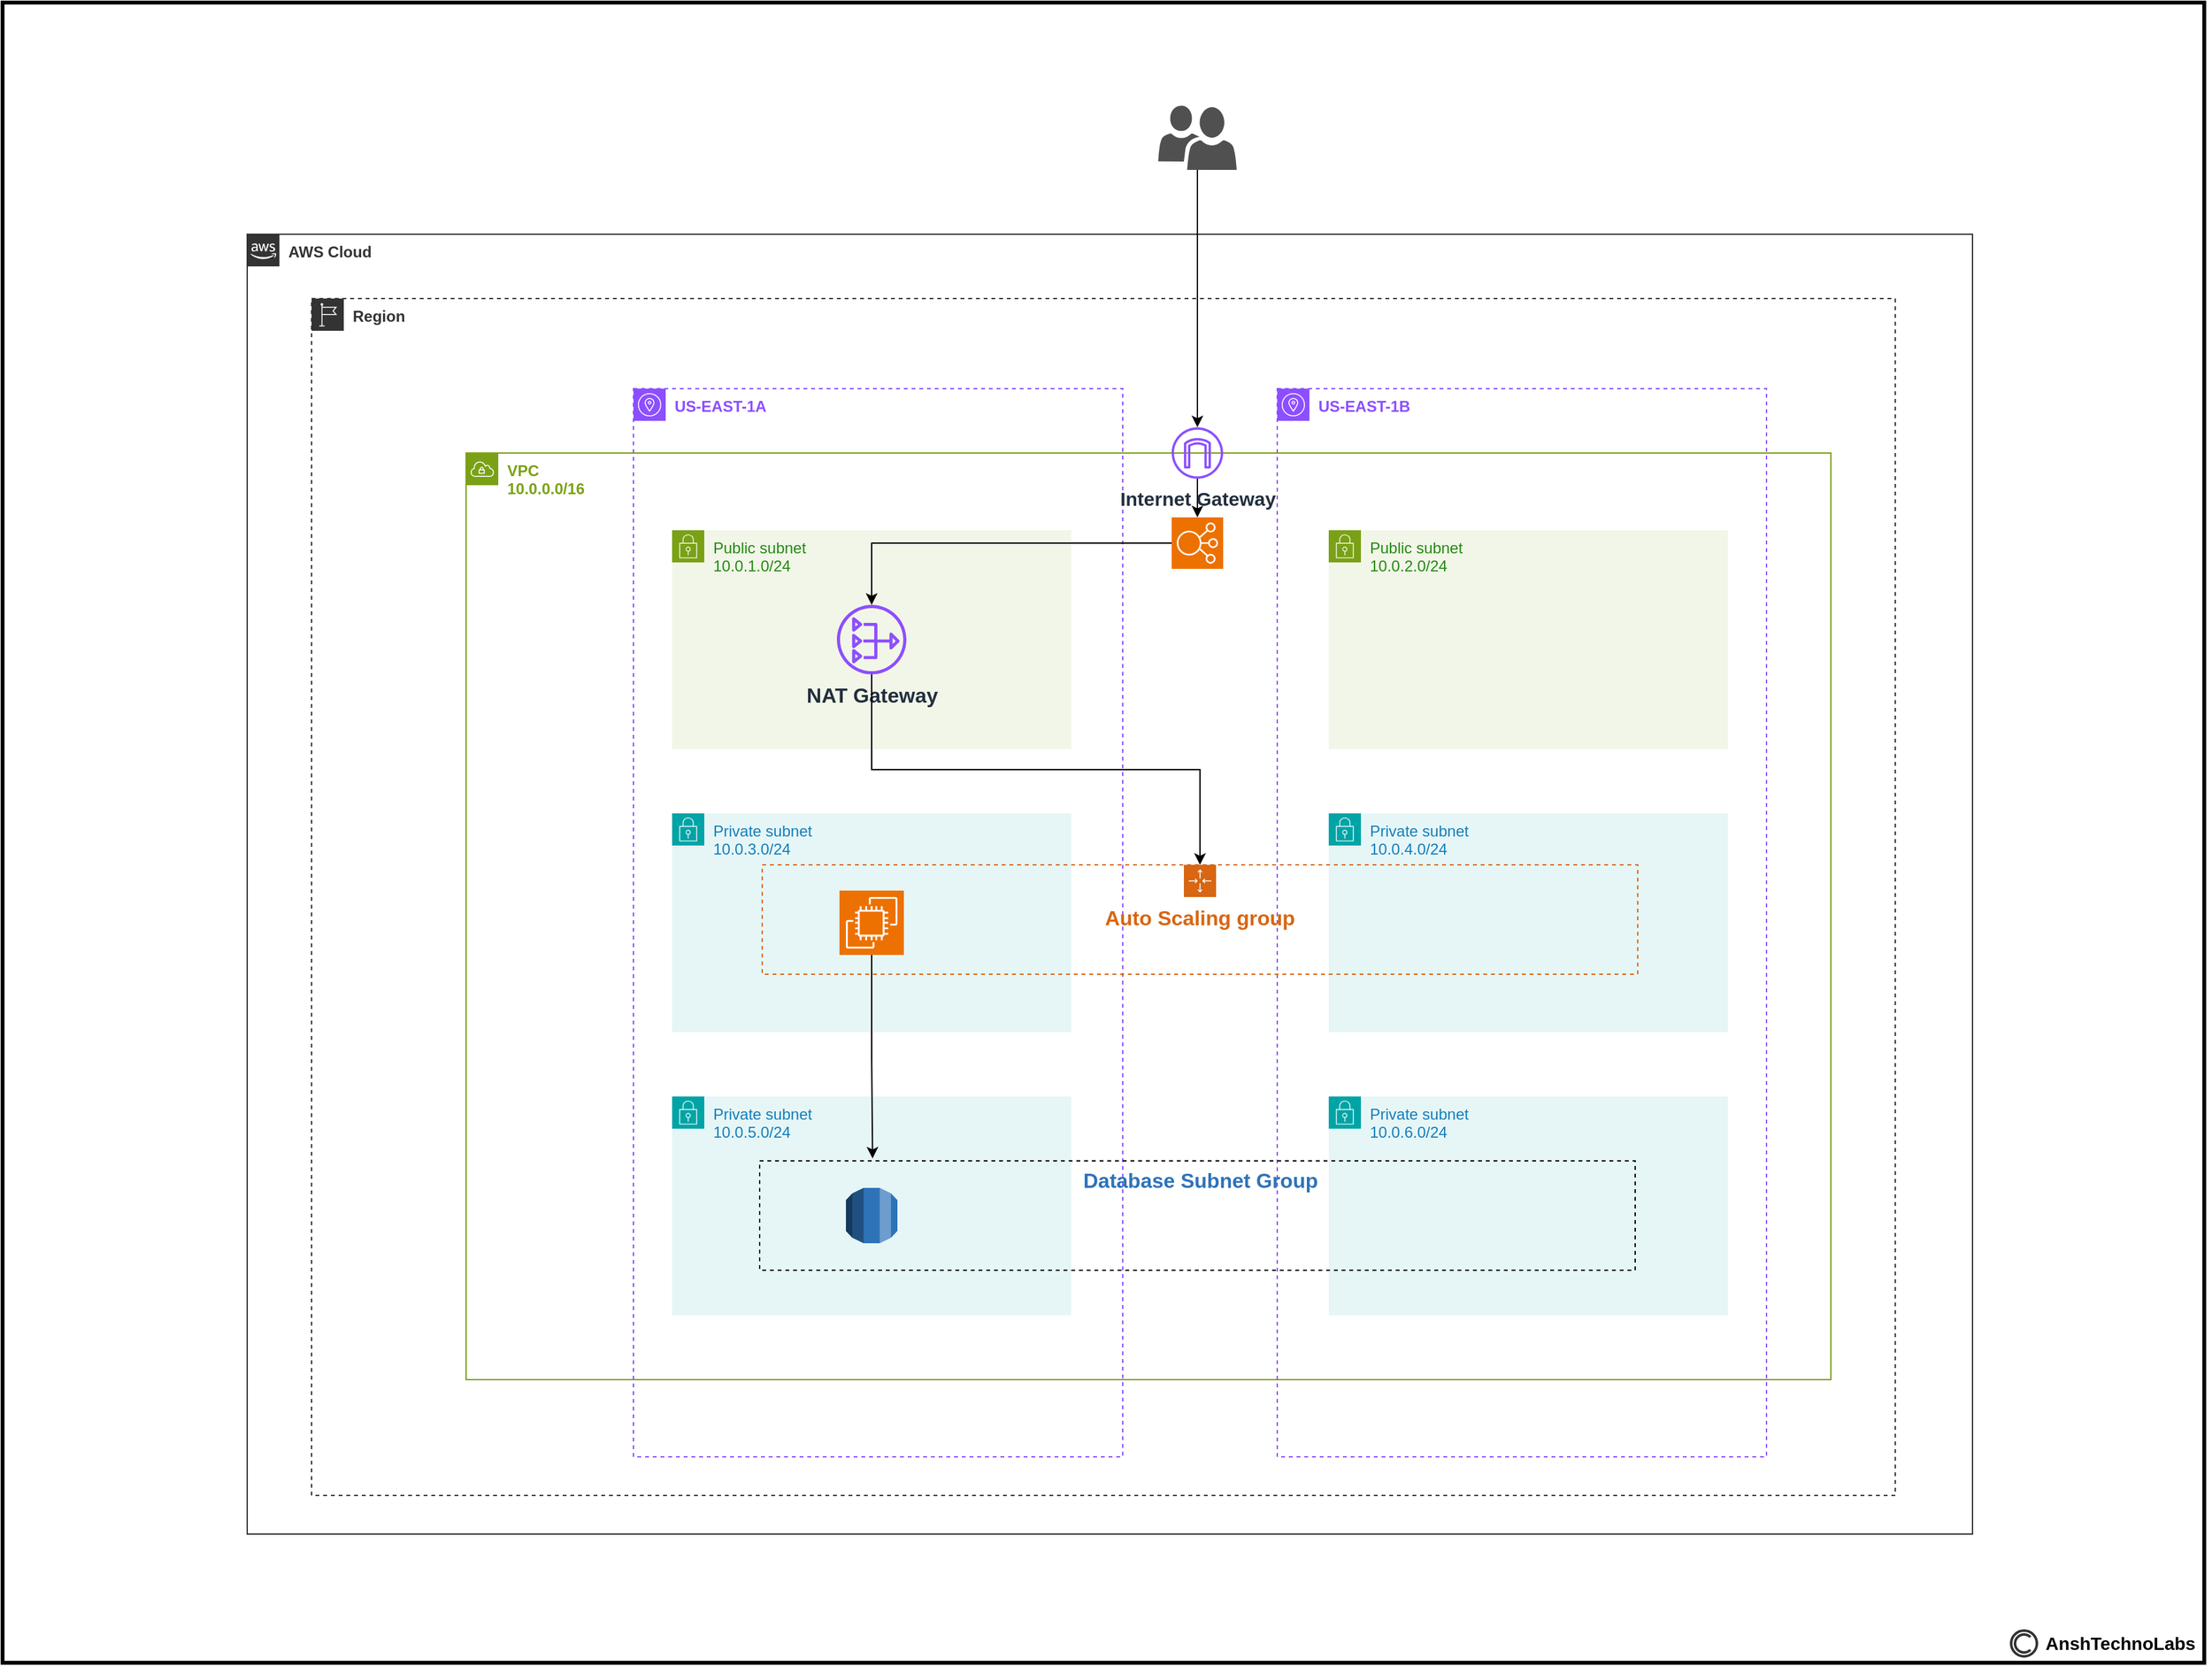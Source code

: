 <mxfile version="28.0.7">
  <diagram name="Page-1" id="wwfE4hXIR6dMBlTckLYs">
    <mxGraphModel dx="4019" dy="2798" grid="1" gridSize="10" guides="1" tooltips="1" connect="1" arrows="1" fold="1" page="1" pageScale="1" pageWidth="850" pageHeight="1100" math="0" shadow="0">
      <root>
        <mxCell id="0" />
        <mxCell id="1" parent="0" />
        <mxCell id="TNlYU9b12tAEpSDugZnS-21" value="" style="group" vertex="1" connectable="0" parent="1">
          <mxGeometry x="-240" y="-37" width="1520" height="1210" as="geometry" />
        </mxCell>
        <mxCell id="bluMt7Mp7qkQkoVN34da-1" value="&lt;font style=&quot;color: rgb(51, 51, 51);&quot;&gt;&lt;b&gt;AWS Cloud&lt;/b&gt;&lt;/font&gt;" style="points=[[0,0],[0.25,0],[0.5,0],[0.75,0],[1,0],[1,0.25],[1,0.5],[1,0.75],[1,1],[0.75,1],[0.5,1],[0.25,1],[0,1],[0,0.75],[0,0.5],[0,0.25]];outlineConnect=0;gradientColor=none;html=1;whiteSpace=wrap;fontSize=12;fontStyle=0;container=1;pointerEvents=0;collapsible=0;recursiveResize=0;shape=mxgraph.aws4.group;grIcon=mxgraph.aws4.group_aws_cloud_alt;strokeColor=#333333;fillColor=none;verticalAlign=top;align=left;spacingLeft=30;fontColor=#232F3E;dashed=0;" parent="TNlYU9b12tAEpSDugZnS-21" vertex="1">
          <mxGeometry y="100" width="1340" height="1010" as="geometry" />
        </mxCell>
        <mxCell id="bluMt7Mp7qkQkoVN34da-2" value="&lt;font style=&quot;color: rgb(51, 51, 51);&quot;&gt;Region&lt;/font&gt;" style="sketch=0;outlineConnect=0;gradientColor=none;html=1;whiteSpace=wrap;fontSize=12;fontStyle=1;shape=mxgraph.aws4.group;grIcon=mxgraph.aws4.group_region;strokeColor=#333333;fillColor=none;verticalAlign=top;align=left;spacingLeft=30;fontColor=#879196;dashed=1;" parent="bluMt7Mp7qkQkoVN34da-1" vertex="1">
          <mxGeometry x="50" y="50" width="1230" height="930" as="geometry" />
        </mxCell>
        <mxCell id="bluMt7Mp7qkQkoVN34da-4" value="&lt;font style=&quot;color: rgb(122, 161, 22);&quot;&gt;VPC&lt;/font&gt;&lt;div&gt;&lt;font style=&quot;color: rgb(122, 161, 22);&quot;&gt;10.0.0.0/16&lt;/font&gt;&lt;/div&gt;" style="sketch=0;outlineConnect=0;gradientColor=none;html=1;whiteSpace=wrap;fontSize=12;fontStyle=1;shape=mxgraph.aws4.group;grIcon=mxgraph.aws4.group_vpc;strokeColor=#7AA116;fillColor=none;verticalAlign=top;align=left;spacingLeft=30;fontColor=#879196;dashed=0;" parent="bluMt7Mp7qkQkoVN34da-1" vertex="1">
          <mxGeometry x="170" y="170" width="1060" height="720" as="geometry" />
        </mxCell>
        <mxCell id="bluMt7Mp7qkQkoVN34da-5" value="&lt;font color=&quot;#8c4fff&quot;&gt;US-EAST-1A&lt;/font&gt;" style="sketch=0;outlineConnect=0;gradientColor=none;html=1;whiteSpace=wrap;fontSize=12;fontStyle=1;shape=mxgraph.aws4.group;grIcon=mxgraph.aws4.group_availability_zone;strokeColor=#8C4FFF;fillColor=none;verticalAlign=top;align=left;spacingLeft=30;fontColor=#545B64;dashed=1;" parent="bluMt7Mp7qkQkoVN34da-1" vertex="1">
          <mxGeometry x="300" y="120" width="380" height="830" as="geometry" />
        </mxCell>
        <mxCell id="bluMt7Mp7qkQkoVN34da-7" value="&lt;span style=&quot;color: rgb(140, 79, 255);&quot;&gt;US-EAST-1B&lt;/span&gt;" style="sketch=0;outlineConnect=0;gradientColor=none;html=1;whiteSpace=wrap;fontSize=12;fontStyle=1;shape=mxgraph.aws4.group;grIcon=mxgraph.aws4.group_availability_zone;strokeColor=#8C4FFF;fillColor=none;verticalAlign=top;align=left;spacingLeft=30;fontColor=#545B64;dashed=1;" parent="bluMt7Mp7qkQkoVN34da-1" vertex="1">
          <mxGeometry x="800" y="120" width="380" height="830" as="geometry" />
        </mxCell>
        <mxCell id="bluMt7Mp7qkQkoVN34da-9" value="&lt;b&gt;&lt;font style=&quot;font-size: 15px;&quot;&gt;Internet Gateway&lt;/font&gt;&lt;/b&gt;" style="sketch=0;outlineConnect=0;fontColor=#232F3E;gradientColor=none;fillColor=#8C4FFF;strokeColor=none;dashed=0;verticalLabelPosition=bottom;verticalAlign=top;align=center;html=1;fontSize=12;fontStyle=0;aspect=fixed;pointerEvents=1;shape=mxgraph.aws4.internet_gateway;" parent="bluMt7Mp7qkQkoVN34da-1" vertex="1">
          <mxGeometry x="718" y="150" width="40" height="40" as="geometry" />
        </mxCell>
        <mxCell id="bluMt7Mp7qkQkoVN34da-10" value="Public subnet&lt;div&gt;10.0.1.0/24&lt;/div&gt;" style="points=[[0,0],[0.25,0],[0.5,0],[0.75,0],[1,0],[1,0.25],[1,0.5],[1,0.75],[1,1],[0.75,1],[0.5,1],[0.25,1],[0,1],[0,0.75],[0,0.5],[0,0.25]];outlineConnect=0;gradientColor=none;html=1;whiteSpace=wrap;fontSize=12;fontStyle=0;container=1;pointerEvents=0;collapsible=0;recursiveResize=0;shape=mxgraph.aws4.group;grIcon=mxgraph.aws4.group_security_group;grStroke=0;strokeColor=#7AA116;fillColor=#F2F6E8;verticalAlign=top;align=left;spacingLeft=30;fontColor=#248814;dashed=0;" parent="bluMt7Mp7qkQkoVN34da-1" vertex="1">
          <mxGeometry x="330" y="230" width="310" height="170" as="geometry" />
        </mxCell>
        <mxCell id="bluMt7Mp7qkQkoVN34da-11" value="Public subnet&lt;div&gt;10.0.2.0/24&lt;/div&gt;" style="points=[[0,0],[0.25,0],[0.5,0],[0.75,0],[1,0],[1,0.25],[1,0.5],[1,0.75],[1,1],[0.75,1],[0.5,1],[0.25,1],[0,1],[0,0.75],[0,0.5],[0,0.25]];outlineConnect=0;gradientColor=none;html=1;whiteSpace=wrap;fontSize=12;fontStyle=0;container=1;pointerEvents=0;collapsible=0;recursiveResize=0;shape=mxgraph.aws4.group;grIcon=mxgraph.aws4.group_security_group;grStroke=0;strokeColor=#7AA116;fillColor=#F2F6E8;verticalAlign=top;align=left;spacingLeft=30;fontColor=#248814;dashed=0;" parent="bluMt7Mp7qkQkoVN34da-10" vertex="1">
          <mxGeometry x="510" width="310" height="170" as="geometry" />
        </mxCell>
        <mxCell id="bluMt7Mp7qkQkoVN34da-16" value="&lt;b&gt;&lt;font style=&quot;font-size: 16px;&quot;&gt;NAT Gateway&lt;/font&gt;&lt;/b&gt;" style="sketch=0;outlineConnect=0;fontColor=#232F3E;gradientColor=none;fillColor=#8C4FFF;strokeColor=none;dashed=0;verticalLabelPosition=bottom;verticalAlign=top;align=center;html=1;fontSize=12;fontStyle=0;aspect=fixed;pointerEvents=1;shape=mxgraph.aws4.nat_gateway;" parent="bluMt7Mp7qkQkoVN34da-10" vertex="1">
          <mxGeometry x="128" y="58" width="54" height="54" as="geometry" />
        </mxCell>
        <mxCell id="bluMt7Mp7qkQkoVN34da-12" value="Private subnet&lt;div&gt;10.0.3.0/24&lt;/div&gt;" style="points=[[0,0],[0.25,0],[0.5,0],[0.75,0],[1,0],[1,0.25],[1,0.5],[1,0.75],[1,1],[0.75,1],[0.5,1],[0.25,1],[0,1],[0,0.75],[0,0.5],[0,0.25]];outlineConnect=0;gradientColor=none;html=1;whiteSpace=wrap;fontSize=12;fontStyle=0;container=1;pointerEvents=0;collapsible=0;recursiveResize=0;shape=mxgraph.aws4.group;grIcon=mxgraph.aws4.group_security_group;grStroke=0;strokeColor=#00A4A6;fillColor=#E6F6F7;verticalAlign=top;align=left;spacingLeft=30;fontColor=#147EBA;dashed=0;" parent="bluMt7Mp7qkQkoVN34da-1" vertex="1">
          <mxGeometry x="330" y="450" width="310" height="170" as="geometry" />
        </mxCell>
        <mxCell id="bluMt7Mp7qkQkoVN34da-13" value="Private subnet&lt;div&gt;10.0.4.0/24&lt;/div&gt;" style="points=[[0,0],[0.25,0],[0.5,0],[0.75,0],[1,0],[1,0.25],[1,0.5],[1,0.75],[1,1],[0.75,1],[0.5,1],[0.25,1],[0,1],[0,0.75],[0,0.5],[0,0.25]];outlineConnect=0;gradientColor=none;html=1;whiteSpace=wrap;fontSize=12;fontStyle=0;container=1;pointerEvents=0;collapsible=0;recursiveResize=0;shape=mxgraph.aws4.group;grIcon=mxgraph.aws4.group_security_group;grStroke=0;strokeColor=#00A4A6;fillColor=#E6F6F7;verticalAlign=top;align=left;spacingLeft=30;fontColor=#147EBA;dashed=0;" parent="bluMt7Mp7qkQkoVN34da-1" vertex="1">
          <mxGeometry x="840" y="450" width="310" height="170" as="geometry" />
        </mxCell>
        <mxCell id="bluMt7Mp7qkQkoVN34da-14" value="Private subnet&lt;div&gt;10.0.5.0/24&lt;/div&gt;" style="points=[[0,0],[0.25,0],[0.5,0],[0.75,0],[1,0],[1,0.25],[1,0.5],[1,0.75],[1,1],[0.75,1],[0.5,1],[0.25,1],[0,1],[0,0.75],[0,0.5],[0,0.25]];outlineConnect=0;gradientColor=none;html=1;whiteSpace=wrap;fontSize=12;fontStyle=0;container=1;pointerEvents=0;collapsible=0;recursiveResize=0;shape=mxgraph.aws4.group;grIcon=mxgraph.aws4.group_security_group;grStroke=0;strokeColor=#00A4A6;fillColor=#E6F6F7;verticalAlign=top;align=left;spacingLeft=30;fontColor=#147EBA;dashed=0;" parent="bluMt7Mp7qkQkoVN34da-1" vertex="1">
          <mxGeometry x="330" y="670" width="310" height="170" as="geometry" />
        </mxCell>
        <mxCell id="bluMt7Mp7qkQkoVN34da-15" value="Private subnet&lt;div&gt;10.0.6.0/24&lt;/div&gt;" style="points=[[0,0],[0.25,0],[0.5,0],[0.75,0],[1,0],[1,0.25],[1,0.5],[1,0.75],[1,1],[0.75,1],[0.5,1],[0.25,1],[0,1],[0,0.75],[0,0.5],[0,0.25]];outlineConnect=0;gradientColor=none;html=1;whiteSpace=wrap;fontSize=12;fontStyle=0;container=1;pointerEvents=0;collapsible=0;recursiveResize=0;shape=mxgraph.aws4.group;grIcon=mxgraph.aws4.group_security_group;grStroke=0;strokeColor=#00A4A6;fillColor=#E6F6F7;verticalAlign=top;align=left;spacingLeft=30;fontColor=#147EBA;dashed=0;" parent="bluMt7Mp7qkQkoVN34da-1" vertex="1">
          <mxGeometry x="840" y="670" width="310" height="170" as="geometry" />
        </mxCell>
        <mxCell id="TNlYU9b12tAEpSDugZnS-1" value="&lt;font style=&quot;font-size: 16px;&quot;&gt;&lt;b&gt;Auto Scaling group&lt;/b&gt;&lt;/font&gt;" style="points=[[0,0],[0.25,0],[0.5,0],[0.75,0],[1,0],[1,0.25],[1,0.5],[1,0.75],[1,1],[0.75,1],[0.5,1],[0.25,1],[0,1],[0,0.75],[0,0.5],[0,0.25]];outlineConnect=0;gradientColor=none;html=1;whiteSpace=wrap;fontSize=12;fontStyle=0;container=1;pointerEvents=0;collapsible=0;recursiveResize=0;shape=mxgraph.aws4.groupCenter;grIcon=mxgraph.aws4.group_auto_scaling_group;grStroke=1;strokeColor=#D86613;fillColor=none;verticalAlign=top;align=center;fontColor=#D86613;dashed=1;spacingTop=25;" vertex="1" parent="bluMt7Mp7qkQkoVN34da-1">
          <mxGeometry x="400" y="490" width="680" height="85" as="geometry" />
        </mxCell>
        <mxCell id="TNlYU9b12tAEpSDugZnS-14" value="" style="sketch=0;points=[[0,0,0],[0.25,0,0],[0.5,0,0],[0.75,0,0],[1,0,0],[0,1,0],[0.25,1,0],[0.5,1,0],[0.75,1,0],[1,1,0],[0,0.25,0],[0,0.5,0],[0,0.75,0],[1,0.25,0],[1,0.5,0],[1,0.75,0]];outlineConnect=0;fontColor=#232F3E;fillColor=#ED7100;strokeColor=#ffffff;dashed=0;verticalLabelPosition=bottom;verticalAlign=top;align=center;html=1;fontSize=12;fontStyle=0;aspect=fixed;shape=mxgraph.aws4.resourceIcon;resIcon=mxgraph.aws4.ec2;" vertex="1" parent="TNlYU9b12tAEpSDugZnS-1">
          <mxGeometry x="60" y="20" width="50" height="50" as="geometry" />
        </mxCell>
        <mxCell id="TNlYU9b12tAEpSDugZnS-9" style="edgeStyle=orthogonalEdgeStyle;rounded=0;orthogonalLoop=1;jettySize=auto;html=1;" edge="1" parent="bluMt7Mp7qkQkoVN34da-1" source="TNlYU9b12tAEpSDugZnS-6" target="bluMt7Mp7qkQkoVN34da-16">
          <mxGeometry relative="1" as="geometry" />
        </mxCell>
        <mxCell id="TNlYU9b12tAEpSDugZnS-6" value="" style="sketch=0;points=[[0,0,0],[0.25,0,0],[0.5,0,0],[0.75,0,0],[1,0,0],[0,1,0],[0.25,1,0],[0.5,1,0],[0.75,1,0],[1,1,0],[0,0.25,0],[0,0.5,0],[0,0.75,0],[1,0.25,0],[1,0.5,0],[1,0.75,0]];outlineConnect=0;fontColor=#232F3E;fillColor=#ED7100;strokeColor=#ffffff;dashed=0;verticalLabelPosition=bottom;verticalAlign=top;align=center;html=1;fontSize=12;fontStyle=0;aspect=fixed;shape=mxgraph.aws4.resourceIcon;resIcon=mxgraph.aws4.elastic_load_balancing;" vertex="1" parent="bluMt7Mp7qkQkoVN34da-1">
          <mxGeometry x="718" y="220" width="40" height="40" as="geometry" />
        </mxCell>
        <mxCell id="TNlYU9b12tAEpSDugZnS-10" style="edgeStyle=orthogonalEdgeStyle;rounded=0;orthogonalLoop=1;jettySize=auto;html=1;entryX=0.5;entryY=0;entryDx=0;entryDy=0;entryPerimeter=0;" edge="1" parent="bluMt7Mp7qkQkoVN34da-1" source="bluMt7Mp7qkQkoVN34da-9" target="TNlYU9b12tAEpSDugZnS-6">
          <mxGeometry relative="1" as="geometry" />
        </mxCell>
        <mxCell id="TNlYU9b12tAEpSDugZnS-11" style="edgeStyle=orthogonalEdgeStyle;rounded=0;orthogonalLoop=1;jettySize=auto;html=1;" edge="1" parent="bluMt7Mp7qkQkoVN34da-1" source="bluMt7Mp7qkQkoVN34da-16" target="TNlYU9b12tAEpSDugZnS-1">
          <mxGeometry relative="1" as="geometry" />
        </mxCell>
        <mxCell id="TNlYU9b12tAEpSDugZnS-12" value="" style="rounded=0;whiteSpace=wrap;html=1;fillColor=none;dashed=1;" vertex="1" parent="bluMt7Mp7qkQkoVN34da-1">
          <mxGeometry x="398" y="720" width="680" height="85" as="geometry" />
        </mxCell>
        <mxCell id="TNlYU9b12tAEpSDugZnS-13" value="" style="outlineConnect=0;dashed=0;verticalLabelPosition=bottom;verticalAlign=top;align=center;html=1;shape=mxgraph.aws3.rds;fillColor=#2E73B8;gradientColor=none;" vertex="1" parent="bluMt7Mp7qkQkoVN34da-1">
          <mxGeometry x="465" y="741" width="40" height="43" as="geometry" />
        </mxCell>
        <mxCell id="TNlYU9b12tAEpSDugZnS-15" style="edgeStyle=orthogonalEdgeStyle;rounded=0;orthogonalLoop=1;jettySize=auto;html=1;entryX=0.129;entryY=-0.022;entryDx=0;entryDy=0;entryPerimeter=0;" edge="1" parent="bluMt7Mp7qkQkoVN34da-1" source="TNlYU9b12tAEpSDugZnS-14" target="TNlYU9b12tAEpSDugZnS-12">
          <mxGeometry relative="1" as="geometry" />
        </mxCell>
        <mxCell id="TNlYU9b12tAEpSDugZnS-17" value="&lt;b&gt;&lt;font style=&quot;color: rgb(46, 115, 184);&quot;&gt;Database Subnet Group&lt;/font&gt;&lt;/b&gt;" style="text;strokeColor=none;align=center;fillColor=none;html=1;verticalAlign=middle;whiteSpace=wrap;rounded=0;fontSize=16;" vertex="1" parent="bluMt7Mp7qkQkoVN34da-1">
          <mxGeometry x="644.5" y="720" width="191" height="30" as="geometry" />
        </mxCell>
        <mxCell id="TNlYU9b12tAEpSDugZnS-8" style="edgeStyle=orthogonalEdgeStyle;rounded=0;orthogonalLoop=1;jettySize=auto;html=1;" edge="1" parent="TNlYU9b12tAEpSDugZnS-21" source="TNlYU9b12tAEpSDugZnS-7" target="bluMt7Mp7qkQkoVN34da-9">
          <mxGeometry relative="1" as="geometry" />
        </mxCell>
        <mxCell id="TNlYU9b12tAEpSDugZnS-7" value="" style="sketch=0;pointerEvents=1;shadow=0;dashed=0;html=1;strokeColor=none;labelPosition=center;verticalLabelPosition=bottom;verticalAlign=top;align=center;fillColor=#505050;shape=mxgraph.mscae.intune.user_group" vertex="1" parent="TNlYU9b12tAEpSDugZnS-21">
          <mxGeometry x="707.5" width="61" height="50" as="geometry" />
        </mxCell>
        <mxCell id="TNlYU9b12tAEpSDugZnS-20" value="" style="rounded=0;whiteSpace=wrap;html=1;fillColor=none;strokeWidth=3;" vertex="1" parent="TNlYU9b12tAEpSDugZnS-21">
          <mxGeometry x="-190" y="-80" width="1710" height="1290" as="geometry" />
        </mxCell>
        <mxCell id="TNlYU9b12tAEpSDugZnS-22" value="AnshTechnoLabs" style="text;strokeColor=none;align=center;fillColor=none;html=1;verticalAlign=middle;whiteSpace=wrap;rounded=0;fontSize=14;fontStyle=1" vertex="1" parent="TNlYU9b12tAEpSDugZnS-21">
          <mxGeometry x="1385" y="1180" width="140" height="30" as="geometry" />
        </mxCell>
        <mxCell id="TNlYU9b12tAEpSDugZnS-23" value="" style="strokeColor=#333333;verticalLabelPosition=bottom;shadow=0;dashed=0;verticalAlign=top;strokeWidth=2;html=1;shape=mxgraph.mockup.misc.copyrightIcon;fillColor=none;" vertex="1" parent="TNlYU9b12tAEpSDugZnS-21">
          <mxGeometry x="1370" y="1185" width="20" height="20" as="geometry" />
        </mxCell>
      </root>
    </mxGraphModel>
  </diagram>
</mxfile>
